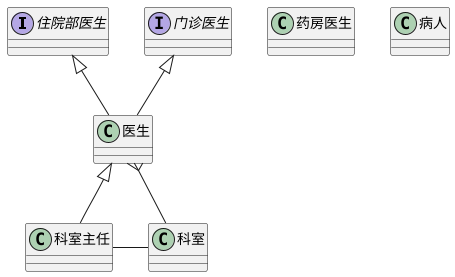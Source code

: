 @startuml

interface 住院部医生 {
}

interface 门诊医生 {
}

class 医生 {
}

class 科室主任 {
}

住院部医生 <|-- 医生
门诊医生 <|-- 医生
医生 <|-- 科室主任

class 科室 {
}

科室 -l-{ 医生
科室 -l- 科室主任

class 药房医生 {
}

class 病人 {
}


@enduml